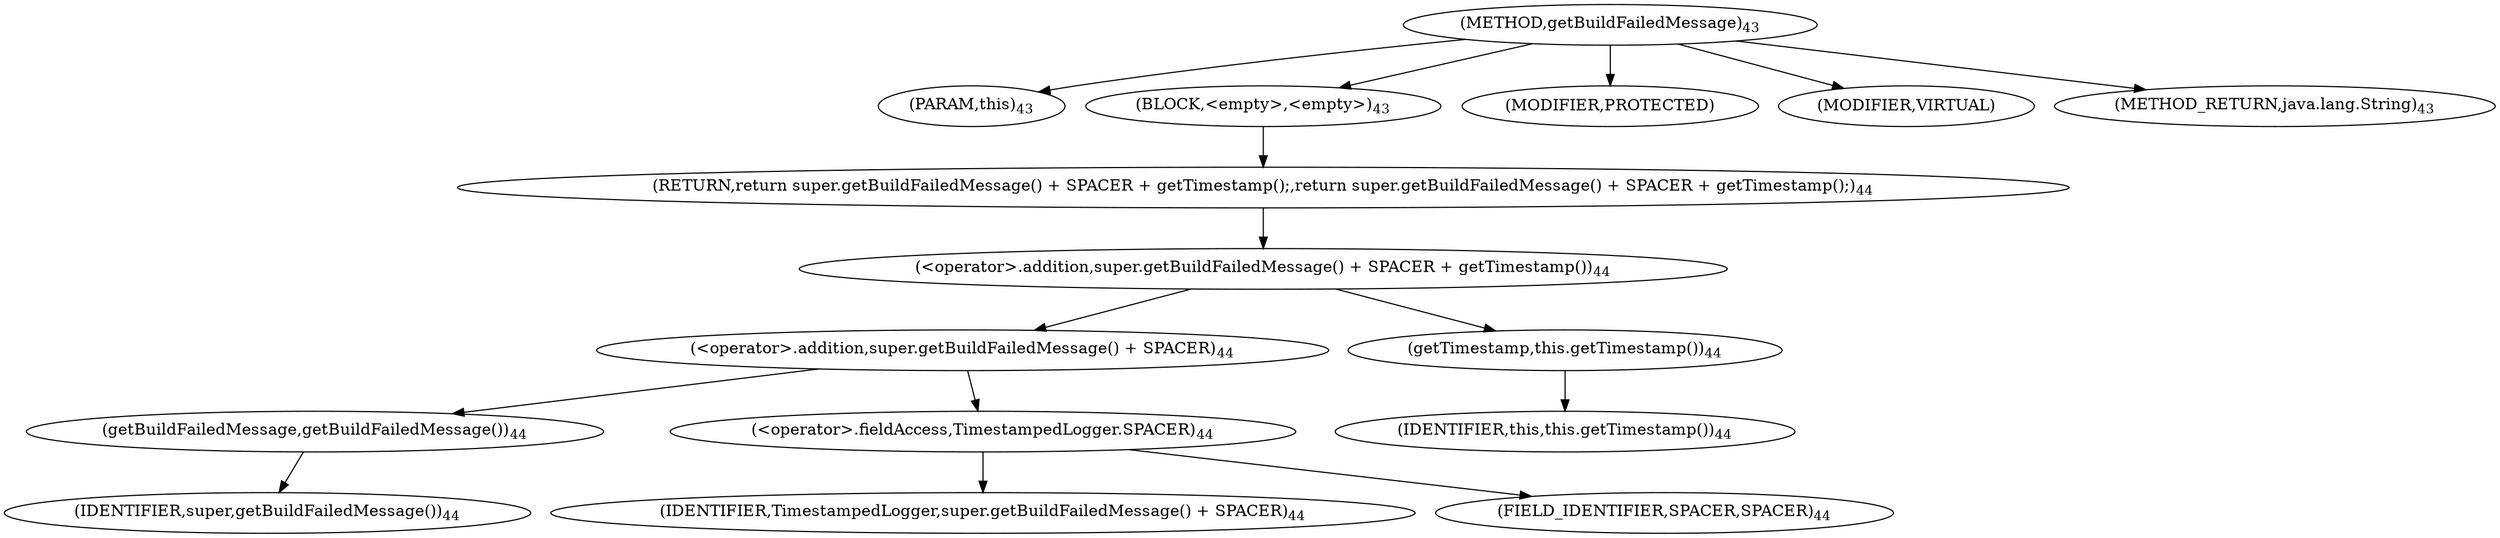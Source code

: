 digraph "getBuildFailedMessage" {  
"18" [label = <(METHOD,getBuildFailedMessage)<SUB>43</SUB>> ]
"4" [label = <(PARAM,this)<SUB>43</SUB>> ]
"19" [label = <(BLOCK,&lt;empty&gt;,&lt;empty&gt;)<SUB>43</SUB>> ]
"20" [label = <(RETURN,return super.getBuildFailedMessage() + SPACER + getTimestamp();,return super.getBuildFailedMessage() + SPACER + getTimestamp();)<SUB>44</SUB>> ]
"21" [label = <(&lt;operator&gt;.addition,super.getBuildFailedMessage() + SPACER + getTimestamp())<SUB>44</SUB>> ]
"22" [label = <(&lt;operator&gt;.addition,super.getBuildFailedMessage() + SPACER)<SUB>44</SUB>> ]
"23" [label = <(getBuildFailedMessage,getBuildFailedMessage())<SUB>44</SUB>> ]
"24" [label = <(IDENTIFIER,super,getBuildFailedMessage())<SUB>44</SUB>> ]
"25" [label = <(&lt;operator&gt;.fieldAccess,TimestampedLogger.SPACER)<SUB>44</SUB>> ]
"26" [label = <(IDENTIFIER,TimestampedLogger,super.getBuildFailedMessage() + SPACER)<SUB>44</SUB>> ]
"27" [label = <(FIELD_IDENTIFIER,SPACER,SPACER)<SUB>44</SUB>> ]
"28" [label = <(getTimestamp,this.getTimestamp())<SUB>44</SUB>> ]
"3" [label = <(IDENTIFIER,this,this.getTimestamp())<SUB>44</SUB>> ]
"29" [label = <(MODIFIER,PROTECTED)> ]
"30" [label = <(MODIFIER,VIRTUAL)> ]
"31" [label = <(METHOD_RETURN,java.lang.String)<SUB>43</SUB>> ]
  "18" -> "4" 
  "18" -> "19" 
  "18" -> "29" 
  "18" -> "30" 
  "18" -> "31" 
  "19" -> "20" 
  "20" -> "21" 
  "21" -> "22" 
  "21" -> "28" 
  "22" -> "23" 
  "22" -> "25" 
  "23" -> "24" 
  "25" -> "26" 
  "25" -> "27" 
  "28" -> "3" 
}
